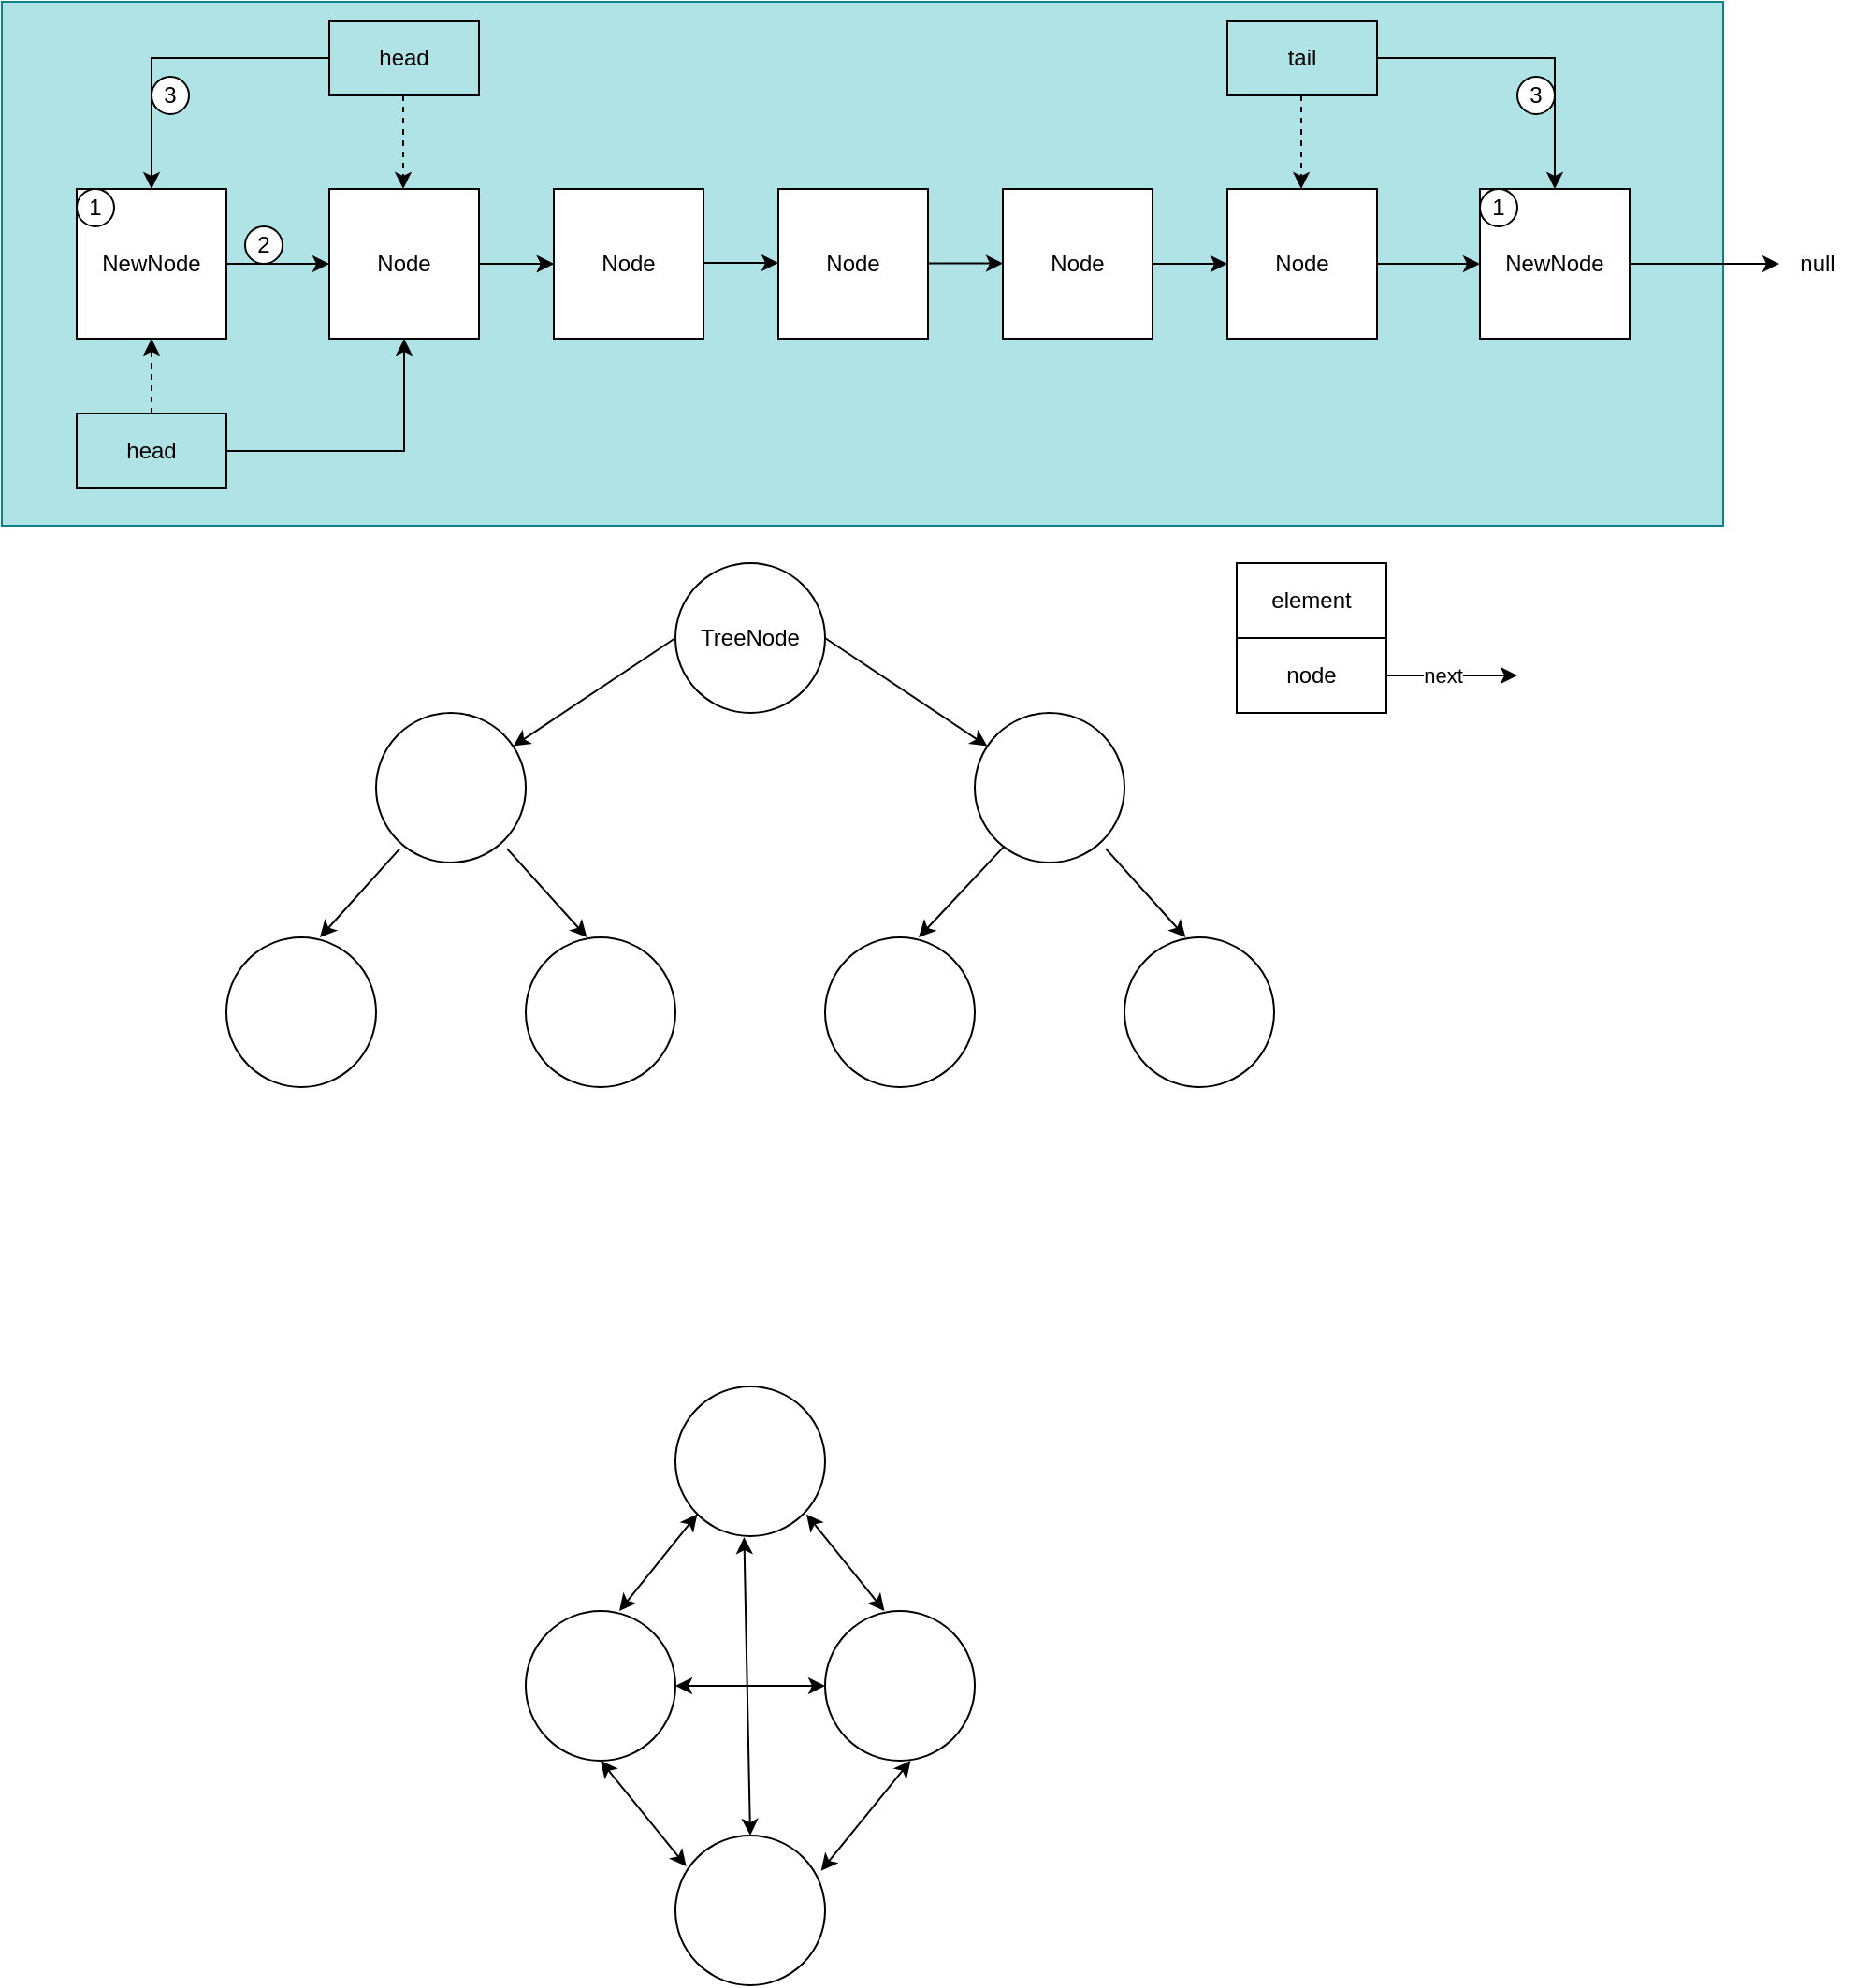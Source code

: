 <mxfile version="20.4.2" type="github">
  <diagram id="qRkt4Y1RNNpKCaW_8E0I" name="Page-1">
    <mxGraphModel dx="1831" dy="1645" grid="1" gridSize="10" guides="1" tooltips="1" connect="1" arrows="1" fold="1" page="1" pageScale="1" pageWidth="850" pageHeight="1100" math="0" shadow="0">
      <root>
        <mxCell id="0" />
        <mxCell id="1" parent="0" />
        <mxCell id="WboviOallaujsfzrFde7-1" value="" style="rounded=0;whiteSpace=wrap;html=1;fillColor=#b0e3e6;strokeColor=#0e8088;" parent="1" vertex="1">
          <mxGeometry x="-40" y="-20" width="920" height="280" as="geometry" />
        </mxCell>
        <mxCell id="gd5NWxnu7YvVOIcEfiuP-2" value="" style="edgeStyle=orthogonalEdgeStyle;rounded=0;orthogonalLoop=1;jettySize=auto;html=1;" edge="1" parent="1" source="pceAAc0VWWeZ7ACtFp88-1" target="pceAAc0VWWeZ7ACtFp88-2">
          <mxGeometry relative="1" as="geometry" />
        </mxCell>
        <mxCell id="pceAAc0VWWeZ7ACtFp88-1" value="Node" style="whiteSpace=wrap;html=1;aspect=fixed;" parent="1" vertex="1">
          <mxGeometry x="135" y="80" width="80" height="80" as="geometry" />
        </mxCell>
        <mxCell id="pceAAc0VWWeZ7ACtFp88-2" value="Node" style="whiteSpace=wrap;html=1;aspect=fixed;" parent="1" vertex="1">
          <mxGeometry x="255" y="80" width="80" height="80" as="geometry" />
        </mxCell>
        <mxCell id="pceAAc0VWWeZ7ACtFp88-3" value="Node" style="whiteSpace=wrap;html=1;aspect=fixed;" parent="1" vertex="1">
          <mxGeometry x="375" y="80" width="80" height="80" as="geometry" />
        </mxCell>
        <mxCell id="gd5NWxnu7YvVOIcEfiuP-14" value="" style="edgeStyle=orthogonalEdgeStyle;rounded=0;orthogonalLoop=1;jettySize=auto;html=1;endArrow=classic;endFill=1;" edge="1" parent="1" source="pceAAc0VWWeZ7ACtFp88-4" target="pceAAc0VWWeZ7ACtFp88-5">
          <mxGeometry relative="1" as="geometry" />
        </mxCell>
        <mxCell id="pceAAc0VWWeZ7ACtFp88-4" value="Node" style="whiteSpace=wrap;html=1;aspect=fixed;" parent="1" vertex="1">
          <mxGeometry x="495" y="80" width="80" height="80" as="geometry" />
        </mxCell>
        <mxCell id="gd5NWxnu7YvVOIcEfiuP-16" value="" style="edgeStyle=orthogonalEdgeStyle;rounded=0;orthogonalLoop=1;jettySize=auto;html=1;endArrow=classic;endFill=1;" edge="1" parent="1" source="pceAAc0VWWeZ7ACtFp88-5" target="gd5NWxnu7YvVOIcEfiuP-6">
          <mxGeometry relative="1" as="geometry" />
        </mxCell>
        <mxCell id="pceAAc0VWWeZ7ACtFp88-5" value="Node" style="whiteSpace=wrap;html=1;aspect=fixed;" parent="1" vertex="1">
          <mxGeometry x="615" y="80" width="80" height="80" as="geometry" />
        </mxCell>
        <mxCell id="pceAAc0VWWeZ7ACtFp88-7" value="" style="endArrow=classic;html=1;rounded=0;entryX=0;entryY=0.5;entryDx=0;entryDy=0;" parent="1" target="pceAAc0VWWeZ7ACtFp88-2" edge="1">
          <mxGeometry width="50" height="50" relative="1" as="geometry">
            <mxPoint x="215" y="120" as="sourcePoint" />
            <mxPoint x="265" y="70" as="targetPoint" />
          </mxGeometry>
        </mxCell>
        <mxCell id="pceAAc0VWWeZ7ACtFp88-8" value="" style="endArrow=classic;html=1;rounded=0;entryX=0;entryY=0.5;entryDx=0;entryDy=0;" parent="1" edge="1">
          <mxGeometry width="50" height="50" relative="1" as="geometry">
            <mxPoint x="335" y="119.5" as="sourcePoint" />
            <mxPoint x="375" y="119.5" as="targetPoint" />
          </mxGeometry>
        </mxCell>
        <mxCell id="pceAAc0VWWeZ7ACtFp88-9" value="" style="endArrow=classic;html=1;rounded=0;entryX=0;entryY=0.5;entryDx=0;entryDy=0;" parent="1" edge="1">
          <mxGeometry width="50" height="50" relative="1" as="geometry">
            <mxPoint x="455" y="119.8" as="sourcePoint" />
            <mxPoint x="495" y="119.8" as="targetPoint" />
          </mxGeometry>
        </mxCell>
        <mxCell id="pceAAc0VWWeZ7ACtFp88-11" value="&lt;div&gt;TreeNode&lt;/div&gt;" style="ellipse;whiteSpace=wrap;html=1;aspect=fixed;" parent="1" vertex="1">
          <mxGeometry x="320" y="280" width="80" height="80" as="geometry" />
        </mxCell>
        <mxCell id="pceAAc0VWWeZ7ACtFp88-14" value="" style="ellipse;whiteSpace=wrap;html=1;aspect=fixed;" parent="1" vertex="1">
          <mxGeometry x="160" y="360" width="80" height="80" as="geometry" />
        </mxCell>
        <mxCell id="pceAAc0VWWeZ7ACtFp88-15" value="" style="ellipse;whiteSpace=wrap;html=1;aspect=fixed;" parent="1" vertex="1">
          <mxGeometry x="480" y="360" width="80" height="80" as="geometry" />
        </mxCell>
        <mxCell id="pceAAc0VWWeZ7ACtFp88-16" value="" style="ellipse;whiteSpace=wrap;html=1;aspect=fixed;" parent="1" vertex="1">
          <mxGeometry x="80" y="480" width="80" height="80" as="geometry" />
        </mxCell>
        <mxCell id="pceAAc0VWWeZ7ACtFp88-17" value="" style="ellipse;whiteSpace=wrap;html=1;aspect=fixed;" parent="1" vertex="1">
          <mxGeometry x="240" y="480" width="80" height="80" as="geometry" />
        </mxCell>
        <mxCell id="pceAAc0VWWeZ7ACtFp88-18" value="" style="ellipse;whiteSpace=wrap;html=1;aspect=fixed;" parent="1" vertex="1">
          <mxGeometry x="560" y="480" width="80" height="80" as="geometry" />
        </mxCell>
        <mxCell id="pceAAc0VWWeZ7ACtFp88-19" value="" style="ellipse;whiteSpace=wrap;html=1;aspect=fixed;" parent="1" vertex="1">
          <mxGeometry x="400" y="480" width="80" height="80" as="geometry" />
        </mxCell>
        <mxCell id="pceAAc0VWWeZ7ACtFp88-20" value="" style="endArrow=classic;html=1;rounded=0;exitX=0;exitY=0.5;exitDx=0;exitDy=0;" parent="1" source="pceAAc0VWWeZ7ACtFp88-11" target="pceAAc0VWWeZ7ACtFp88-14" edge="1">
          <mxGeometry width="50" height="50" relative="1" as="geometry">
            <mxPoint x="255" y="360" as="sourcePoint" />
            <mxPoint x="250" y="410" as="targetPoint" />
          </mxGeometry>
        </mxCell>
        <mxCell id="pceAAc0VWWeZ7ACtFp88-21" value="" style="endArrow=classic;html=1;rounded=0;exitX=1;exitY=0.5;exitDx=0;exitDy=0;" parent="1" source="pceAAc0VWWeZ7ACtFp88-11" target="pceAAc0VWWeZ7ACtFp88-15" edge="1">
          <mxGeometry width="50" height="50" relative="1" as="geometry">
            <mxPoint x="400.004" y="330.0" as="sourcePoint" />
            <mxPoint x="484.87" y="375.736" as="targetPoint" />
          </mxGeometry>
        </mxCell>
        <mxCell id="pceAAc0VWWeZ7ACtFp88-23" value="" style="endArrow=classic;html=1;rounded=0;exitX=0.159;exitY=0.907;exitDx=0;exitDy=0;exitPerimeter=0;" parent="1" source="pceAAc0VWWeZ7ACtFp88-14" edge="1">
          <mxGeometry width="50" height="50" relative="1" as="geometry">
            <mxPoint x="214.87" y="434.26" as="sourcePoint" />
            <mxPoint x="130" y="480" as="targetPoint" />
          </mxGeometry>
        </mxCell>
        <mxCell id="pceAAc0VWWeZ7ACtFp88-24" value="" style="endArrow=classic;html=1;rounded=0;exitX=0.195;exitY=0.893;exitDx=0;exitDy=0;exitPerimeter=0;" parent="1" source="pceAAc0VWWeZ7ACtFp88-15" edge="1">
          <mxGeometry width="50" height="50" relative="1" as="geometry">
            <mxPoint x="492.72" y="432.56" as="sourcePoint" />
            <mxPoint x="450.004" y="479.996" as="targetPoint" />
          </mxGeometry>
        </mxCell>
        <mxCell id="pceAAc0VWWeZ7ACtFp88-25" value="" style="endArrow=classic;html=1;rounded=0;exitX=0.159;exitY=0.907;exitDx=0;exitDy=0;exitPerimeter=0;" parent="1" edge="1">
          <mxGeometry width="50" height="50" relative="1" as="geometry">
            <mxPoint x="230" y="432.56" as="sourcePoint" />
            <mxPoint x="272.72" y="480.0" as="targetPoint" />
          </mxGeometry>
        </mxCell>
        <mxCell id="pceAAc0VWWeZ7ACtFp88-28" value="" style="endArrow=classic;html=1;rounded=0;exitX=0.159;exitY=0.907;exitDx=0;exitDy=0;exitPerimeter=0;" parent="1" edge="1">
          <mxGeometry width="50" height="50" relative="1" as="geometry">
            <mxPoint x="550" y="432.56" as="sourcePoint" />
            <mxPoint x="592.72" y="480.0" as="targetPoint" />
          </mxGeometry>
        </mxCell>
        <mxCell id="pceAAc0VWWeZ7ACtFp88-29" value="" style="ellipse;whiteSpace=wrap;html=1;aspect=fixed;" parent="1" vertex="1">
          <mxGeometry x="320" y="720" width="80" height="80" as="geometry" />
        </mxCell>
        <mxCell id="pceAAc0VWWeZ7ACtFp88-30" value="" style="ellipse;whiteSpace=wrap;html=1;aspect=fixed;" parent="1" vertex="1">
          <mxGeometry x="240" y="840" width="80" height="80" as="geometry" />
        </mxCell>
        <mxCell id="pceAAc0VWWeZ7ACtFp88-31" value="" style="ellipse;whiteSpace=wrap;html=1;aspect=fixed;" parent="1" vertex="1">
          <mxGeometry x="400" y="840" width="80" height="80" as="geometry" />
        </mxCell>
        <mxCell id="pceAAc0VWWeZ7ACtFp88-35" value="" style="endArrow=classic;startArrow=classic;html=1;rounded=0;entryX=0;entryY=1;entryDx=0;entryDy=0;" parent="1" target="pceAAc0VWWeZ7ACtFp88-29" edge="1">
          <mxGeometry width="50" height="50" relative="1" as="geometry">
            <mxPoint x="290" y="840" as="sourcePoint" />
            <mxPoint x="340" y="790" as="targetPoint" />
          </mxGeometry>
        </mxCell>
        <mxCell id="pceAAc0VWWeZ7ACtFp88-36" value="" style="endArrow=classic;startArrow=classic;html=1;rounded=0;entryX=0;entryY=1;entryDx=0;entryDy=0;" parent="1" edge="1">
          <mxGeometry width="50" height="50" relative="1" as="geometry">
            <mxPoint x="431.716" y="840" as="sourcePoint" />
            <mxPoint x="390.0" y="788.284" as="targetPoint" />
          </mxGeometry>
        </mxCell>
        <mxCell id="pceAAc0VWWeZ7ACtFp88-39" value="" style="endArrow=classic;startArrow=classic;html=1;rounded=0;entryX=1;entryY=0.5;entryDx=0;entryDy=0;exitX=0;exitY=0.5;exitDx=0;exitDy=0;" parent="1" source="pceAAc0VWWeZ7ACtFp88-31" target="pceAAc0VWWeZ7ACtFp88-30" edge="1">
          <mxGeometry width="50" height="50" relative="1" as="geometry">
            <mxPoint x="380.856" y="905.86" as="sourcePoint" />
            <mxPoint x="339.14" y="854.144" as="targetPoint" />
          </mxGeometry>
        </mxCell>
        <mxCell id="pceAAc0VWWeZ7ACtFp88-40" value="" style="ellipse;whiteSpace=wrap;html=1;aspect=fixed;" parent="1" vertex="1">
          <mxGeometry x="320" y="960" width="80" height="80" as="geometry" />
        </mxCell>
        <mxCell id="pceAAc0VWWeZ7ACtFp88-41" value="" style="endArrow=classic;startArrow=classic;html=1;rounded=0;entryX=0;entryY=1;entryDx=0;entryDy=0;exitX=0.073;exitY=0.207;exitDx=0;exitDy=0;exitPerimeter=0;" parent="1" source="pceAAc0VWWeZ7ACtFp88-40" edge="1">
          <mxGeometry width="50" height="50" relative="1" as="geometry">
            <mxPoint x="321.716" y="971.72" as="sourcePoint" />
            <mxPoint x="280.0" y="920.004" as="targetPoint" />
          </mxGeometry>
        </mxCell>
        <mxCell id="pceAAc0VWWeZ7ACtFp88-42" value="" style="endArrow=classic;startArrow=classic;html=1;rounded=0;entryX=0;entryY=1;entryDx=0;entryDy=0;exitX=0.973;exitY=0.236;exitDx=0;exitDy=0;exitPerimeter=0;" parent="1" source="pceAAc0VWWeZ7ACtFp88-40" edge="1">
          <mxGeometry width="50" height="50" relative="1" as="geometry">
            <mxPoint x="404" y="971.72" as="sourcePoint" />
            <mxPoint x="445.716" y="920.004" as="targetPoint" />
          </mxGeometry>
        </mxCell>
        <mxCell id="pceAAc0VWWeZ7ACtFp88-43" value="" style="endArrow=classic;startArrow=classic;html=1;rounded=0;entryX=0.459;entryY=1.007;entryDx=0;entryDy=0;entryPerimeter=0;exitX=0.5;exitY=0;exitDx=0;exitDy=0;" parent="1" source="pceAAc0VWWeZ7ACtFp88-40" target="pceAAc0VWWeZ7ACtFp88-29" edge="1">
          <mxGeometry width="50" height="50" relative="1" as="geometry">
            <mxPoint x="380.856" y="871.72" as="sourcePoint" />
            <mxPoint x="339.14" y="820.004" as="targetPoint" />
          </mxGeometry>
        </mxCell>
        <mxCell id="gd5NWxnu7YvVOIcEfiuP-18" style="edgeStyle=orthogonalEdgeStyle;rounded=0;orthogonalLoop=1;jettySize=auto;html=1;entryX=0.5;entryY=0;entryDx=0;entryDy=0;endArrow=classic;endFill=1;" edge="1" parent="1" source="WboviOallaujsfzrFde7-3" target="gd5NWxnu7YvVOIcEfiuP-1">
          <mxGeometry relative="1" as="geometry" />
        </mxCell>
        <mxCell id="WboviOallaujsfzrFde7-3" value="head" style="rounded=0;whiteSpace=wrap;html=1;fillColor=none;" parent="1" vertex="1">
          <mxGeometry x="135" y="-10" width="80" height="40" as="geometry" />
        </mxCell>
        <mxCell id="gd5NWxnu7YvVOIcEfiuP-28" style="edgeStyle=orthogonalEdgeStyle;rounded=0;orthogonalLoop=1;jettySize=auto;html=1;endArrow=classic;endFill=1;" edge="1" parent="1" source="WboviOallaujsfzrFde7-4" target="gd5NWxnu7YvVOIcEfiuP-6">
          <mxGeometry relative="1" as="geometry" />
        </mxCell>
        <mxCell id="WboviOallaujsfzrFde7-4" value="tail" style="rounded=0;whiteSpace=wrap;html=1;fillColor=none;" parent="1" vertex="1">
          <mxGeometry x="615" y="-10" width="80" height="40" as="geometry" />
        </mxCell>
        <mxCell id="WboviOallaujsfzrFde7-12" value="" style="endArrow=classic;html=1;rounded=0;dashed=1;" parent="1" edge="1">
          <mxGeometry width="50" height="50" relative="1" as="geometry">
            <mxPoint x="174.5" y="30" as="sourcePoint" />
            <mxPoint x="174.5" y="80" as="targetPoint" />
          </mxGeometry>
        </mxCell>
        <mxCell id="WboviOallaujsfzrFde7-13" value="" style="endArrow=classic;html=1;rounded=0;dashed=1;" parent="1" edge="1">
          <mxGeometry width="50" height="50" relative="1" as="geometry">
            <mxPoint x="654.5" y="30" as="sourcePoint" />
            <mxPoint x="654.5" y="80" as="targetPoint" />
          </mxGeometry>
        </mxCell>
        <mxCell id="WboviOallaujsfzrFde7-14" value="&lt;div&gt;element&lt;/div&gt;" style="rounded=0;whiteSpace=wrap;html=1;" parent="1" vertex="1">
          <mxGeometry x="620" y="280" width="80" height="40" as="geometry" />
        </mxCell>
        <mxCell id="WboviOallaujsfzrFde7-16" value="node" style="rounded=0;whiteSpace=wrap;html=1;" parent="1" vertex="1">
          <mxGeometry x="620" y="320" width="80" height="40" as="geometry" />
        </mxCell>
        <mxCell id="WboviOallaujsfzrFde7-18" value="" style="endArrow=classic;html=1;rounded=0;exitX=1;exitY=0.5;exitDx=0;exitDy=0;" parent="1" source="WboviOallaujsfzrFde7-16" edge="1">
          <mxGeometry width="50" height="50" relative="1" as="geometry">
            <mxPoint x="870" y="540.2" as="sourcePoint" />
            <mxPoint x="770" y="340" as="targetPoint" />
          </mxGeometry>
        </mxCell>
        <mxCell id="WboviOallaujsfzrFde7-19" value="next" style="edgeLabel;html=1;align=center;verticalAlign=middle;resizable=0;points=[];" parent="WboviOallaujsfzrFde7-18" vertex="1" connectable="0">
          <mxGeometry x="0.571" y="1" relative="1" as="geometry">
            <mxPoint x="-25" y="1" as="offset" />
          </mxGeometry>
        </mxCell>
        <mxCell id="gd5NWxnu7YvVOIcEfiuP-4" style="edgeStyle=orthogonalEdgeStyle;rounded=0;orthogonalLoop=1;jettySize=auto;html=1;exitX=1;exitY=0.5;exitDx=0;exitDy=0;entryX=0;entryY=0.5;entryDx=0;entryDy=0;" edge="1" parent="1" source="gd5NWxnu7YvVOIcEfiuP-1" target="pceAAc0VWWeZ7ACtFp88-1">
          <mxGeometry relative="1" as="geometry">
            <mxPoint x="125" y="120" as="targetPoint" />
            <Array as="points" />
          </mxGeometry>
        </mxCell>
        <mxCell id="gd5NWxnu7YvVOIcEfiuP-1" value="&lt;div&gt;NewNode&lt;/div&gt;" style="whiteSpace=wrap;html=1;aspect=fixed;" vertex="1" parent="1">
          <mxGeometry y="80" width="80" height="80" as="geometry" />
        </mxCell>
        <mxCell id="gd5NWxnu7YvVOIcEfiuP-5" value="1" style="ellipse;whiteSpace=wrap;html=1;aspect=fixed;" vertex="1" parent="1">
          <mxGeometry y="80" width="20" height="20" as="geometry" />
        </mxCell>
        <mxCell id="gd5NWxnu7YvVOIcEfiuP-22" value="" style="edgeStyle=orthogonalEdgeStyle;rounded=0;orthogonalLoop=1;jettySize=auto;html=1;endArrow=classic;endFill=1;" edge="1" parent="1" source="gd5NWxnu7YvVOIcEfiuP-6">
          <mxGeometry relative="1" as="geometry">
            <mxPoint x="910" y="120" as="targetPoint" />
          </mxGeometry>
        </mxCell>
        <mxCell id="gd5NWxnu7YvVOIcEfiuP-6" value="&lt;div&gt;NewNode&lt;/div&gt;" style="whiteSpace=wrap;html=1;aspect=fixed;" vertex="1" parent="1">
          <mxGeometry x="750" y="80" width="80" height="80" as="geometry" />
        </mxCell>
        <mxCell id="gd5NWxnu7YvVOIcEfiuP-19" value="2" style="ellipse;whiteSpace=wrap;html=1;aspect=fixed;" vertex="1" parent="1">
          <mxGeometry x="90" y="100" width="20" height="20" as="geometry" />
        </mxCell>
        <mxCell id="gd5NWxnu7YvVOIcEfiuP-20" value="3" style="ellipse;whiteSpace=wrap;html=1;aspect=fixed;" vertex="1" parent="1">
          <mxGeometry x="40" y="20" width="20" height="20" as="geometry" />
        </mxCell>
        <mxCell id="gd5NWxnu7YvVOIcEfiuP-23" value="null" style="text;html=1;align=center;verticalAlign=middle;resizable=0;points=[];autosize=1;strokeColor=none;fillColor=none;" vertex="1" parent="1">
          <mxGeometry x="910" y="105" width="40" height="30" as="geometry" />
        </mxCell>
        <mxCell id="gd5NWxnu7YvVOIcEfiuP-24" value="1" style="ellipse;whiteSpace=wrap;html=1;aspect=fixed;" vertex="1" parent="1">
          <mxGeometry x="750" y="80" width="20" height="20" as="geometry" />
        </mxCell>
        <mxCell id="gd5NWxnu7YvVOIcEfiuP-25" value="3" style="ellipse;whiteSpace=wrap;html=1;aspect=fixed;" vertex="1" parent="1">
          <mxGeometry x="770" y="20" width="20" height="20" as="geometry" />
        </mxCell>
        <mxCell id="gd5NWxnu7YvVOIcEfiuP-30" style="edgeStyle=orthogonalEdgeStyle;rounded=0;orthogonalLoop=1;jettySize=auto;html=1;entryX=0.5;entryY=1;entryDx=0;entryDy=0;dashed=1;endArrow=classic;endFill=1;" edge="1" parent="1" source="gd5NWxnu7YvVOIcEfiuP-29" target="gd5NWxnu7YvVOIcEfiuP-1">
          <mxGeometry relative="1" as="geometry" />
        </mxCell>
        <mxCell id="gd5NWxnu7YvVOIcEfiuP-32" style="edgeStyle=orthogonalEdgeStyle;rounded=0;orthogonalLoop=1;jettySize=auto;html=1;entryX=0.5;entryY=1;entryDx=0;entryDy=0;endArrow=classic;endFill=1;" edge="1" parent="1" source="gd5NWxnu7YvVOIcEfiuP-29" target="pceAAc0VWWeZ7ACtFp88-1">
          <mxGeometry relative="1" as="geometry" />
        </mxCell>
        <mxCell id="gd5NWxnu7YvVOIcEfiuP-29" value="head" style="rounded=0;whiteSpace=wrap;html=1;fillColor=none;" vertex="1" parent="1">
          <mxGeometry y="200" width="80" height="40" as="geometry" />
        </mxCell>
      </root>
    </mxGraphModel>
  </diagram>
</mxfile>

